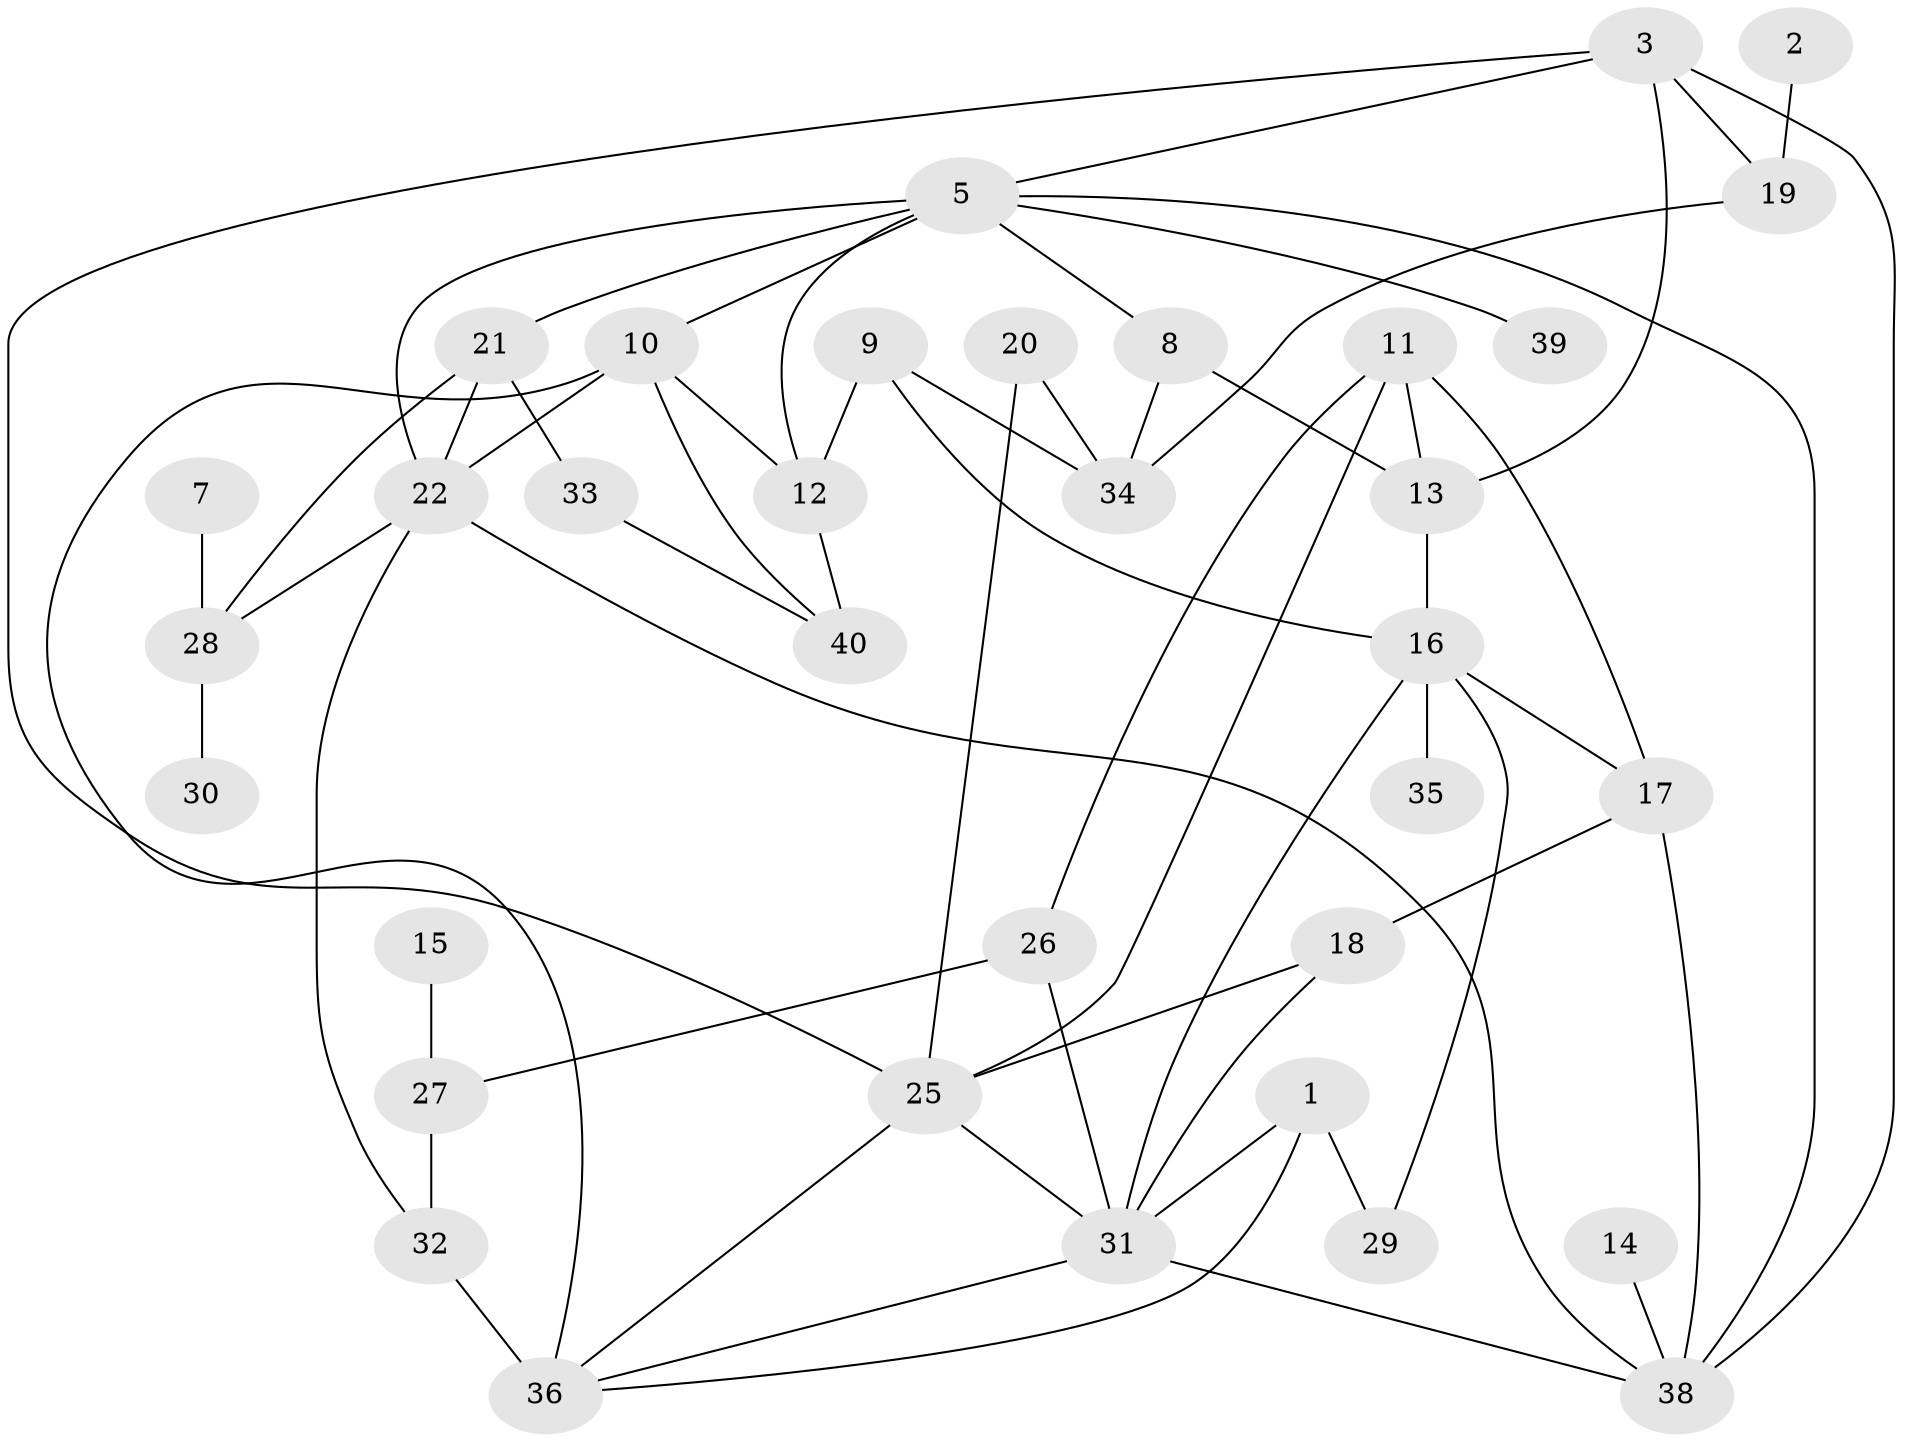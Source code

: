 // original degree distribution, {3: 0.24561403508771928, 4: 0.24561403508771928, 1: 0.12280701754385964, 7: 0.03508771929824561, 2: 0.17543859649122806, 0: 0.08771929824561403, 5: 0.05263157894736842, 6: 0.03508771929824561}
// Generated by graph-tools (version 1.1) at 2025/35/03/04/25 23:35:43]
// undirected, 35 vertices, 61 edges
graph export_dot {
  node [color=gray90,style=filled];
  1;
  2;
  3;
  5;
  7;
  8;
  9;
  10;
  11;
  12;
  13;
  14;
  15;
  16;
  17;
  18;
  19;
  20;
  21;
  22;
  25;
  26;
  27;
  28;
  29;
  30;
  31;
  32;
  33;
  34;
  35;
  36;
  38;
  39;
  40;
  1 -- 29 [weight=1.0];
  1 -- 31 [weight=1.0];
  1 -- 36 [weight=1.0];
  2 -- 19 [weight=1.0];
  3 -- 5 [weight=1.0];
  3 -- 13 [weight=1.0];
  3 -- 19 [weight=1.0];
  3 -- 25 [weight=1.0];
  3 -- 38 [weight=1.0];
  5 -- 8 [weight=1.0];
  5 -- 10 [weight=1.0];
  5 -- 12 [weight=1.0];
  5 -- 21 [weight=1.0];
  5 -- 22 [weight=1.0];
  5 -- 38 [weight=1.0];
  5 -- 39 [weight=1.0];
  7 -- 28 [weight=1.0];
  8 -- 13 [weight=1.0];
  8 -- 34 [weight=1.0];
  9 -- 12 [weight=2.0];
  9 -- 16 [weight=1.0];
  9 -- 34 [weight=1.0];
  10 -- 12 [weight=1.0];
  10 -- 22 [weight=1.0];
  10 -- 36 [weight=1.0];
  10 -- 40 [weight=1.0];
  11 -- 13 [weight=2.0];
  11 -- 17 [weight=1.0];
  11 -- 25 [weight=1.0];
  11 -- 26 [weight=1.0];
  12 -- 40 [weight=1.0];
  13 -- 16 [weight=1.0];
  14 -- 38 [weight=1.0];
  15 -- 27 [weight=1.0];
  16 -- 17 [weight=1.0];
  16 -- 29 [weight=1.0];
  16 -- 31 [weight=1.0];
  16 -- 35 [weight=1.0];
  17 -- 18 [weight=1.0];
  17 -- 38 [weight=1.0];
  18 -- 25 [weight=1.0];
  18 -- 31 [weight=1.0];
  19 -- 34 [weight=1.0];
  20 -- 25 [weight=1.0];
  20 -- 34 [weight=1.0];
  21 -- 22 [weight=1.0];
  21 -- 28 [weight=1.0];
  21 -- 33 [weight=1.0];
  22 -- 28 [weight=1.0];
  22 -- 32 [weight=1.0];
  22 -- 38 [weight=1.0];
  25 -- 31 [weight=1.0];
  25 -- 36 [weight=1.0];
  26 -- 27 [weight=1.0];
  26 -- 31 [weight=1.0];
  27 -- 32 [weight=2.0];
  28 -- 30 [weight=1.0];
  31 -- 36 [weight=1.0];
  31 -- 38 [weight=1.0];
  32 -- 36 [weight=3.0];
  33 -- 40 [weight=1.0];
}
